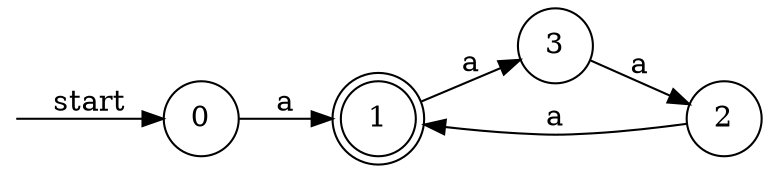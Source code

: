 digraph dfa {
    rankdir = LR;
    node [shape = circle];
    __start [style = invis, shape = point];
    __start -> "0" [ label = "start" ];
    node [shape = doublecircle]; "1"
    node [shape = circle];
    "2" -> "1" [ label = "a" ];
    "1" -> "3" [ label = "a" ];
    "0" -> "1" [ label = "a" ];
    "3" -> "2" [ label = "a" ];
}
